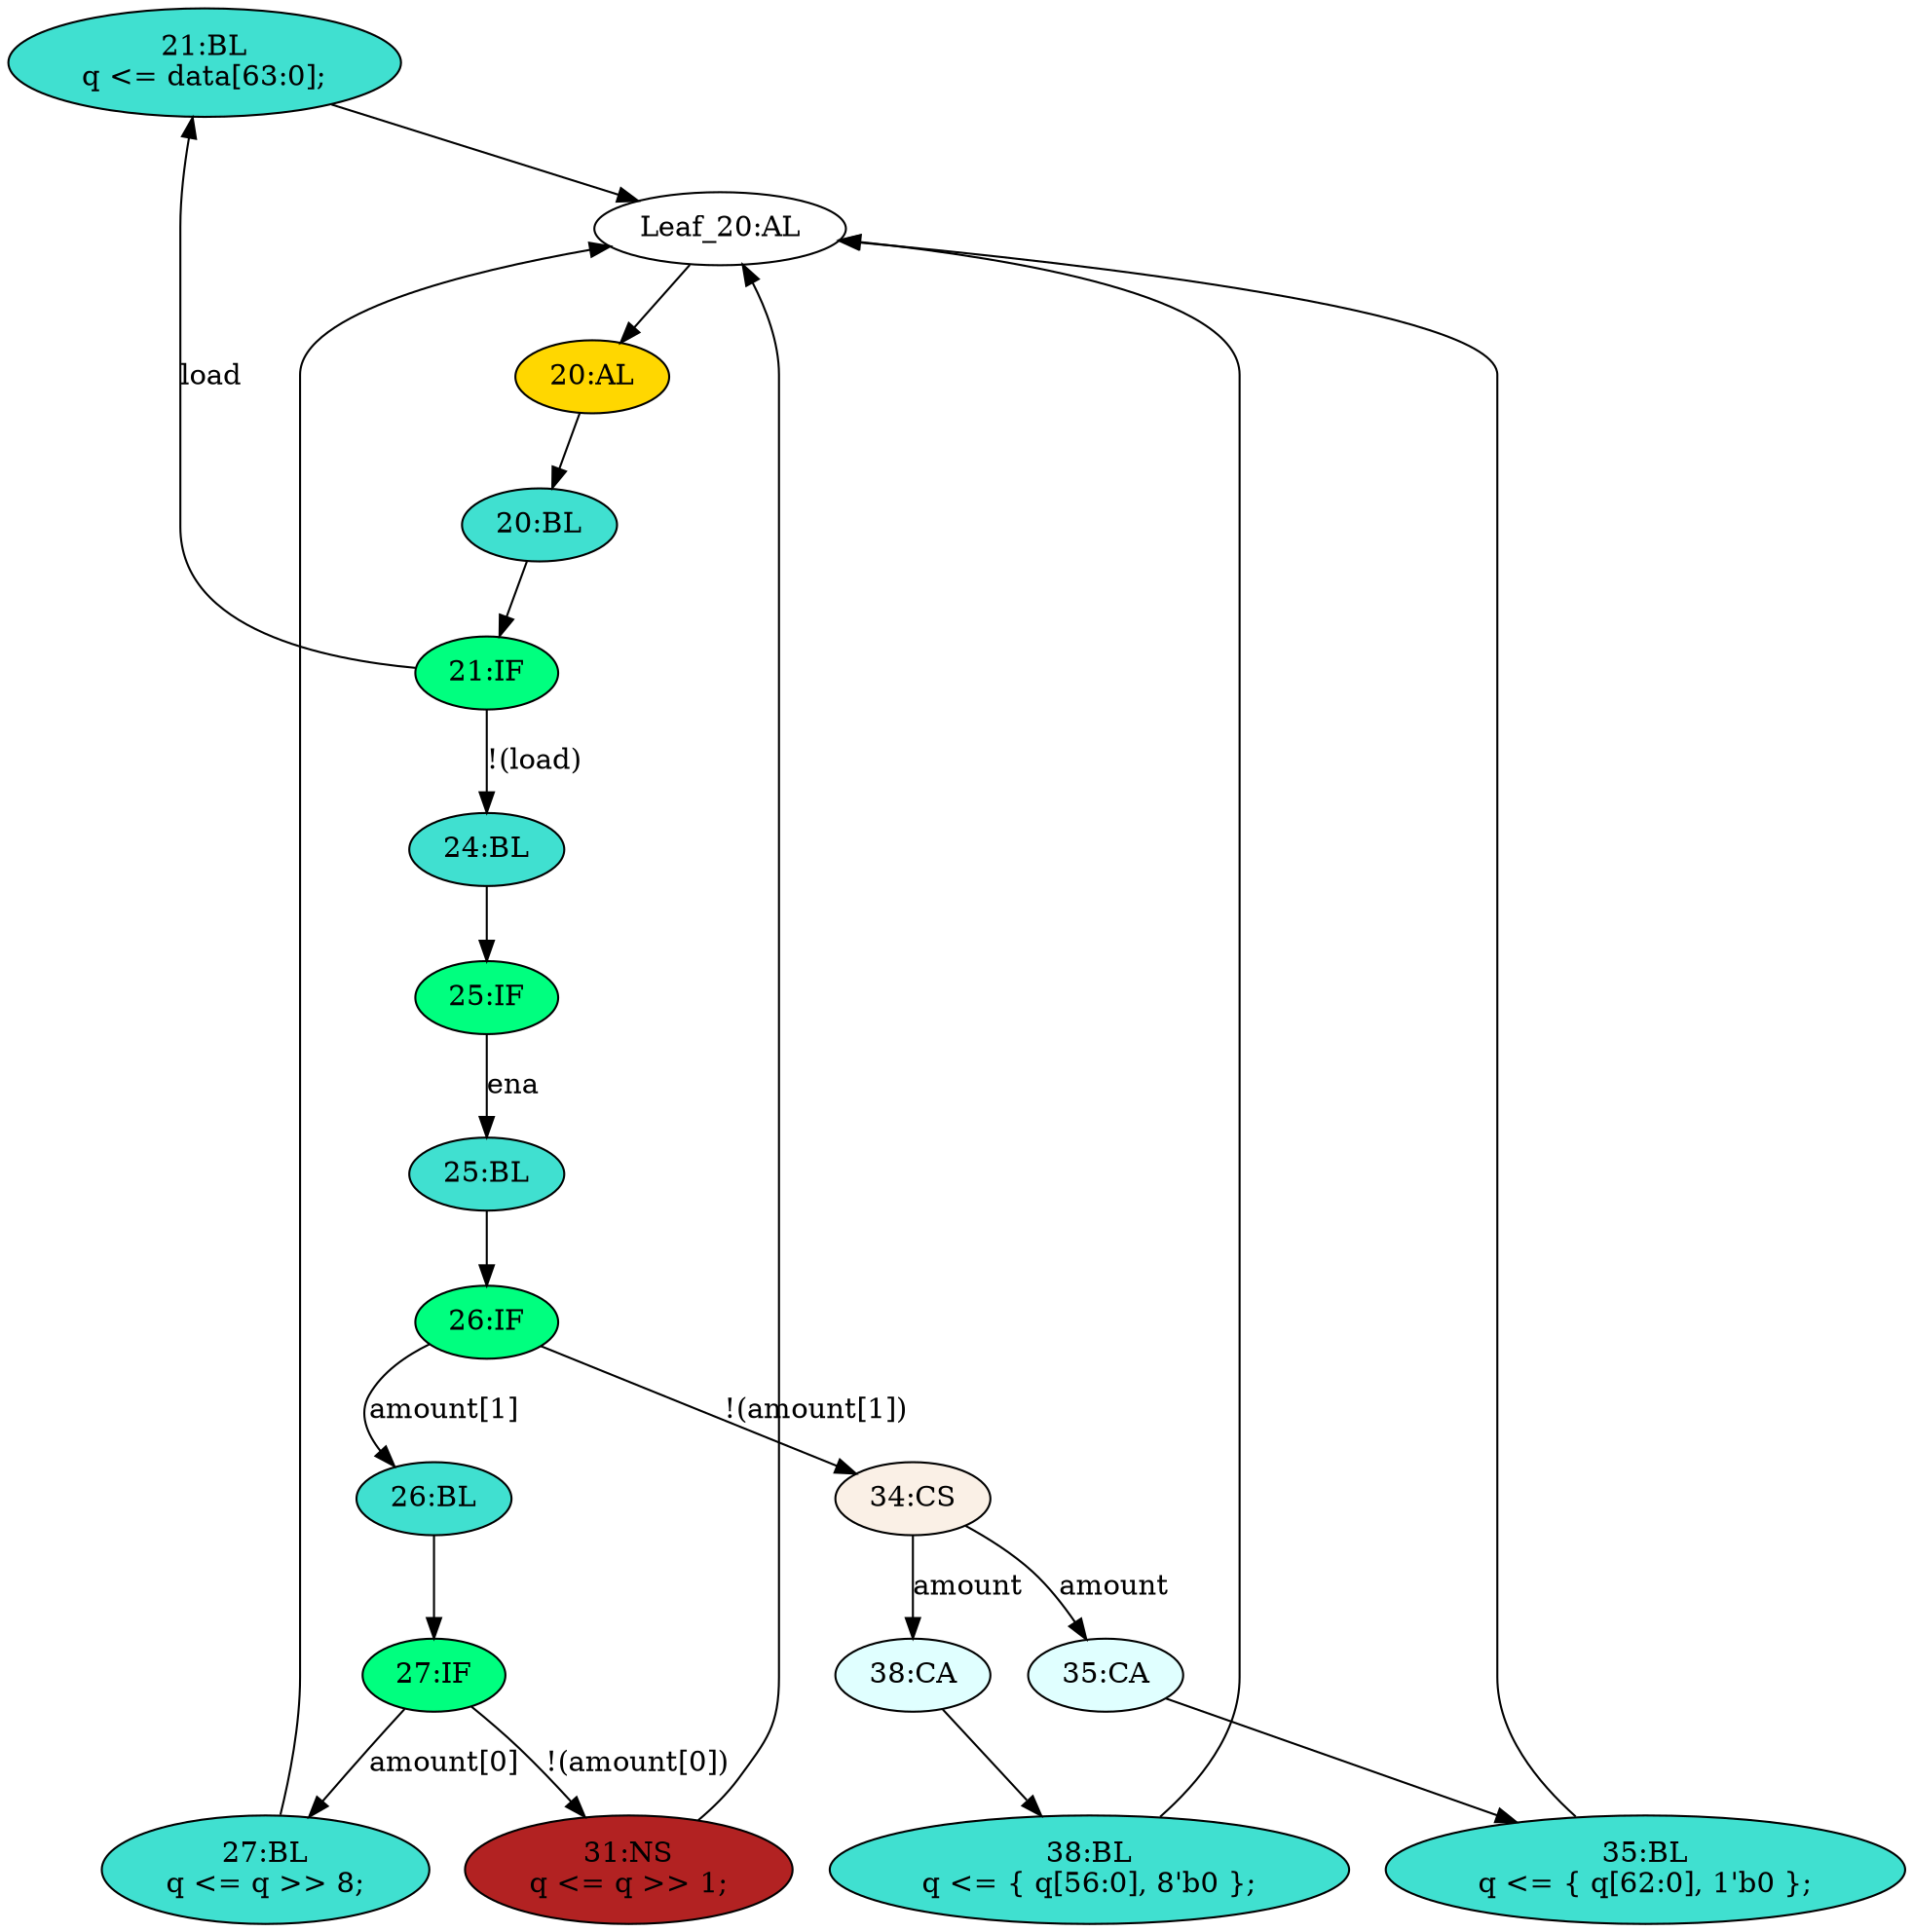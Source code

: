 strict digraph "compose( ,  )" {
	node [label="\N"];
	"21:BL"	[ast="<pyverilog.vparser.ast.Block object at 0x7f7b14e63790>",
		fillcolor=turquoise,
		label="21:BL
q <= data[63:0];",
		statements="[<pyverilog.vparser.ast.NonblockingSubstitution object at 0x7f7b14e63ed0>]",
		style=filled,
		typ=Block];
	"Leaf_20:AL"	[def_var="['q']",
		label="Leaf_20:AL"];
	"21:BL" -> "Leaf_20:AL"	[cond="[]",
		lineno=None];
	"27:IF"	[ast="<pyverilog.vparser.ast.IfStatement object at 0x7f7b14e66290>",
		fillcolor=springgreen,
		label="27:IF",
		statements="[]",
		style=filled,
		typ=IfStatement];
	"31:NS"	[ast="<pyverilog.vparser.ast.NonblockingSubstitution object at 0x7f7b14ee0fd0>",
		fillcolor=firebrick,
		label="31:NS
q <= q >> 1;",
		statements="[<pyverilog.vparser.ast.NonblockingSubstitution object at 0x7f7b14ee0fd0>]",
		style=filled,
		typ=NonblockingSubstitution];
	"27:IF" -> "31:NS"	[cond="['amount']",
		label="!(amount[0])",
		lineno=27];
	"27:BL"	[ast="<pyverilog.vparser.ast.Block object at 0x7f7b14e66850>",
		fillcolor=turquoise,
		label="27:BL
q <= q >> 8;",
		statements="[<pyverilog.vparser.ast.NonblockingSubstitution object at 0x7f7b14e66090>]",
		style=filled,
		typ=Block];
	"27:IF" -> "27:BL"	[cond="['amount']",
		label="amount[0]",
		lineno=27];
	"20:BL"	[ast="<pyverilog.vparser.ast.Block object at 0x7f7b14e63d10>",
		fillcolor=turquoise,
		label="20:BL",
		statements="[]",
		style=filled,
		typ=Block];
	"21:IF"	[ast="<pyverilog.vparser.ast.IfStatement object at 0x7f7b14e71250>",
		fillcolor=springgreen,
		label="21:IF",
		statements="[]",
		style=filled,
		typ=IfStatement];
	"20:BL" -> "21:IF"	[cond="[]",
		lineno=None];
	"31:NS" -> "Leaf_20:AL"	[cond="[]",
		lineno=None];
	"38:BL"	[ast="<pyverilog.vparser.ast.Block object at 0x7f7b14ad8310>",
		fillcolor=turquoise,
		label="38:BL
q <= { q[56:0], 8'b0 };",
		statements="[<pyverilog.vparser.ast.NonblockingSubstitution object at 0x7f7b14ad8d50>]",
		style=filled,
		typ=Block];
	"38:BL" -> "Leaf_20:AL"	[cond="[]",
		lineno=None];
	"35:CA"	[ast="<pyverilog.vparser.ast.Case object at 0x7f7b14ee0f90>",
		fillcolor=lightcyan,
		label="35:CA",
		statements="[]",
		style=filled,
		typ=Case];
	"35:BL"	[ast="<pyverilog.vparser.ast.Block object at 0x7f7b14ee0d10>",
		fillcolor=turquoise,
		label="35:BL
q <= { q[62:0], 1'b0 };",
		statements="[<pyverilog.vparser.ast.NonblockingSubstitution object at 0x7f7b14ad83d0>]",
		style=filled,
		typ=Block];
	"35:CA" -> "35:BL"	[cond="[]",
		lineno=None];
	"26:BL"	[ast="<pyverilog.vparser.ast.Block object at 0x7f7b14e7d4d0>",
		fillcolor=turquoise,
		label="26:BL",
		statements="[]",
		style=filled,
		typ=Block];
	"26:BL" -> "27:IF"	[cond="[]",
		lineno=None];
	"21:IF" -> "21:BL"	[cond="['load']",
		label=load,
		lineno=21];
	"24:BL"	[ast="<pyverilog.vparser.ast.Block object at 0x7f7b14bce290>",
		fillcolor=turquoise,
		label="24:BL",
		statements="[]",
		style=filled,
		typ=Block];
	"21:IF" -> "24:BL"	[cond="['load']",
		label="!(load)",
		lineno=21];
	"25:BL"	[ast="<pyverilog.vparser.ast.Block object at 0x7f7b14e71450>",
		fillcolor=turquoise,
		label="25:BL",
		statements="[]",
		style=filled,
		typ=Block];
	"26:IF"	[ast="<pyverilog.vparser.ast.IfStatement object at 0x7f7b14e66f50>",
		fillcolor=springgreen,
		label="26:IF",
		statements="[]",
		style=filled,
		typ=IfStatement];
	"25:BL" -> "26:IF"	[cond="[]",
		lineno=None];
	"20:AL"	[ast="<pyverilog.vparser.ast.Always object at 0x7f7b14e77090>",
		clk_sens=True,
		fillcolor=gold,
		label="20:AL",
		sens="['clk']",
		statements="[]",
		style=filled,
		typ=Always,
		use_var="['load', 'ena', 'amount', 'data', 'q']"];
	"20:AL" -> "20:BL"	[cond="[]",
		lineno=None];
	"34:CS"	[ast="<pyverilog.vparser.ast.CaseStatement object at 0x7f7b14ad8c90>",
		fillcolor=linen,
		label="34:CS",
		statements="[]",
		style=filled,
		typ=CaseStatement];
	"34:CS" -> "35:CA"	[cond="['amount']",
		label=amount,
		lineno=34];
	"38:CA"	[ast="<pyverilog.vparser.ast.Case object at 0x7f7b14ad8350>",
		fillcolor=lightcyan,
		label="38:CA",
		statements="[]",
		style=filled,
		typ=Case];
	"34:CS" -> "38:CA"	[cond="['amount']",
		label=amount,
		lineno=34];
	"25:IF"	[ast="<pyverilog.vparser.ast.IfStatement object at 0x7f7b14e71150>",
		fillcolor=springgreen,
		label="25:IF",
		statements="[]",
		style=filled,
		typ=IfStatement];
	"24:BL" -> "25:IF"	[cond="[]",
		lineno=None];
	"27:BL" -> "Leaf_20:AL"	[cond="[]",
		lineno=None];
	"25:IF" -> "25:BL"	[cond="['ena']",
		label=ena,
		lineno=25];
	"26:IF" -> "26:BL"	[cond="['amount']",
		label="amount[1]",
		lineno=26];
	"26:IF" -> "34:CS"	[cond="['amount']",
		label="!(amount[1])",
		lineno=26];
	"38:CA" -> "38:BL"	[cond="[]",
		lineno=None];
	"35:BL" -> "Leaf_20:AL"	[cond="[]",
		lineno=None];
	"Leaf_20:AL" -> "20:AL";
}
